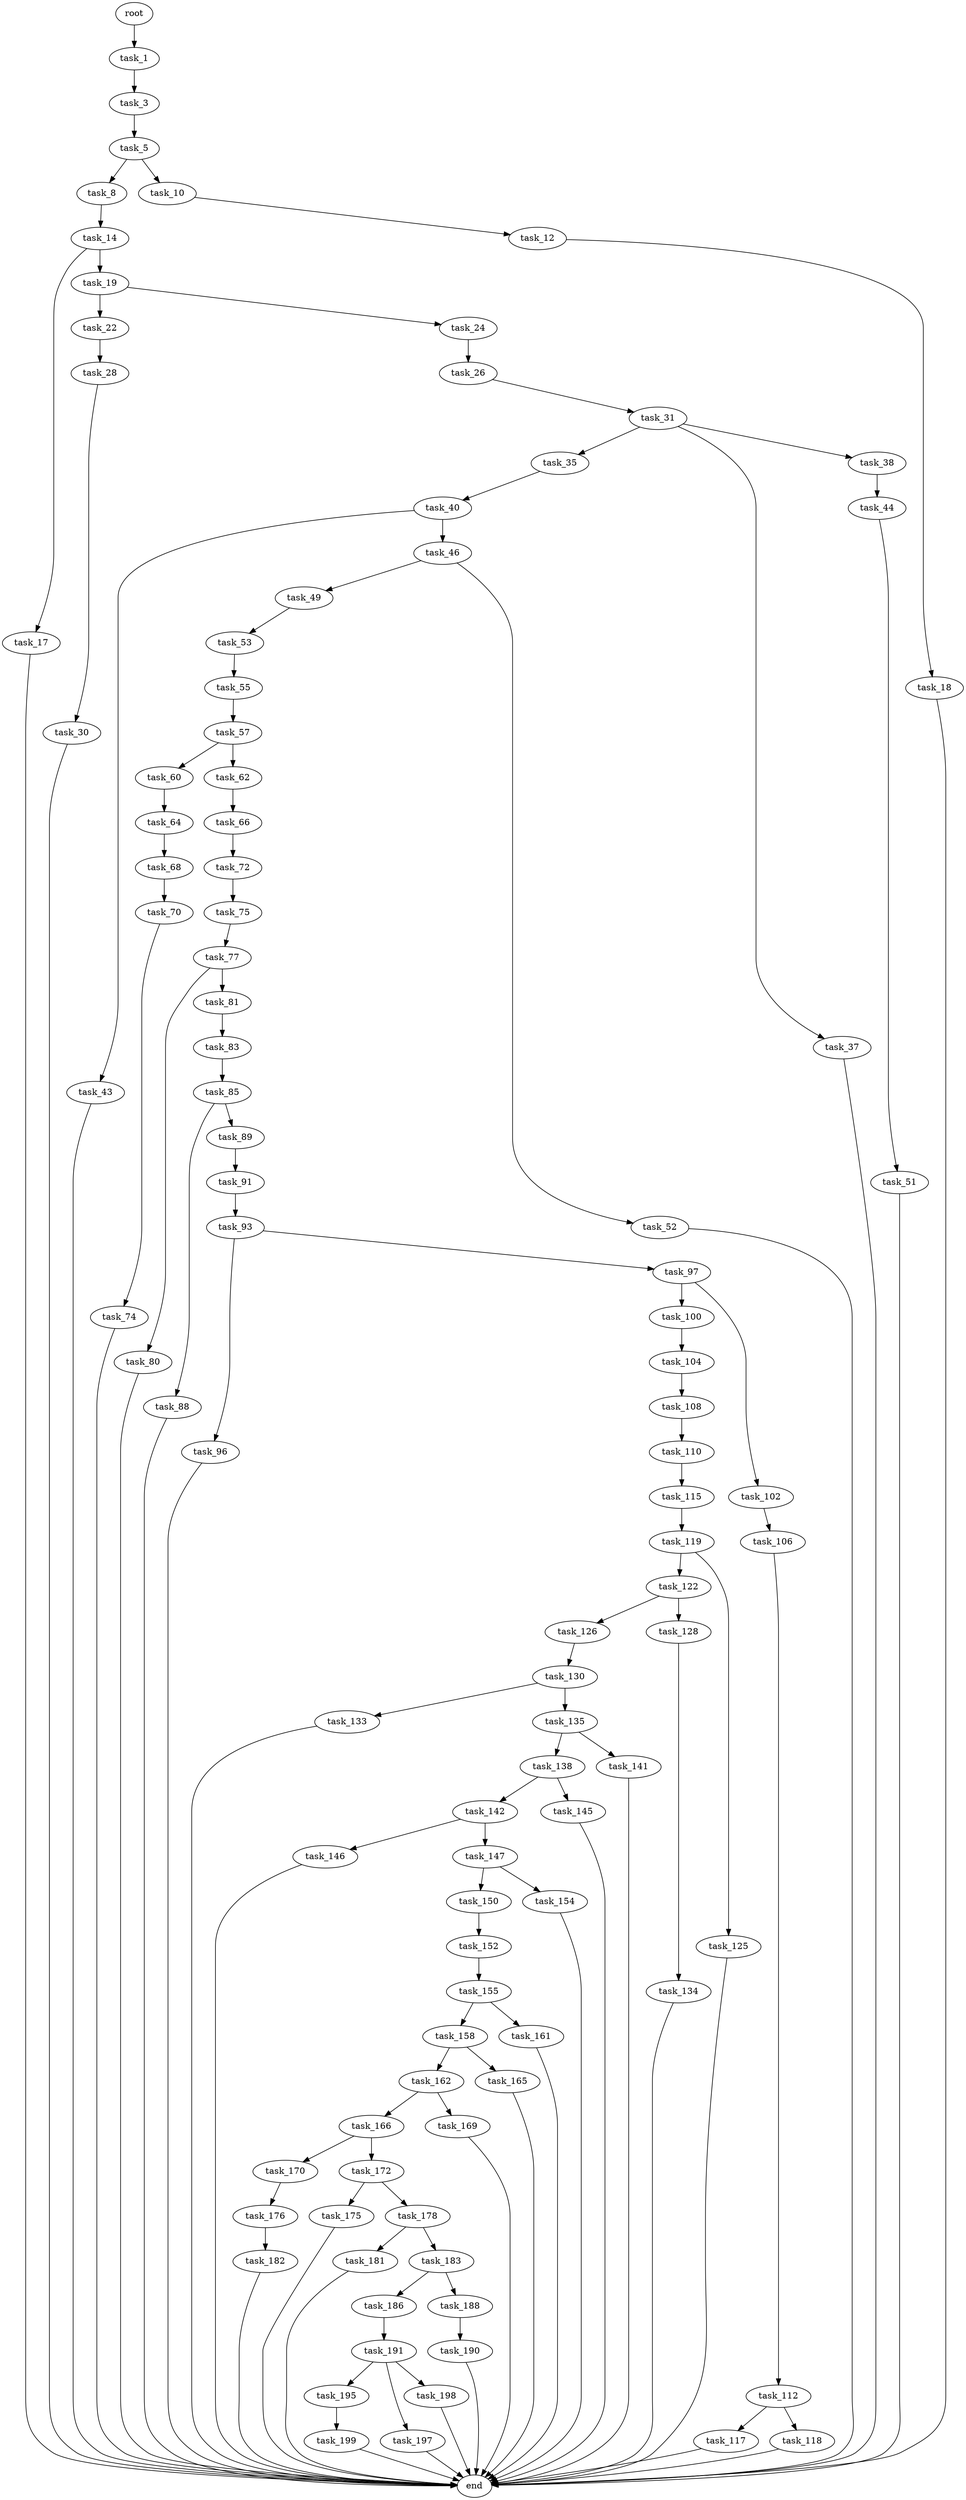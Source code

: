 digraph G {
  root [size="0.000000"];
  task_1 [size="13221224071.000000"];
  task_3 [size="12591861483.000000"];
  task_5 [size="368293445632.000000"];
  task_8 [size="134217728000.000000"];
  task_10 [size="244453112746.000000"];
  task_12 [size="24310092107.000000"];
  task_14 [size="2856056739.000000"];
  task_17 [size="35383690024.000000"];
  task_18 [size="897852504540.000000"];
  task_19 [size="5528820988.000000"];
  task_22 [size="231928233984.000000"];
  task_24 [size="200804881868.000000"];
  task_26 [size="13270840022.000000"];
  task_28 [size="1073741824000.000000"];
  task_30 [size="831317459626.000000"];
  task_31 [size="5711981946.000000"];
  task_35 [size="782757789696.000000"];
  task_37 [size="134217728000.000000"];
  task_38 [size="2100994180.000000"];
  task_40 [size="782757789696.000000"];
  task_43 [size="671035686963.000000"];
  task_44 [size="8564890540.000000"];
  task_46 [size="541392168595.000000"];
  task_49 [size="113652499242.000000"];
  task_51 [size="27027759673.000000"];
  task_52 [size="368293445632.000000"];
  task_53 [size="231928233984.000000"];
  task_55 [size="65304269827.000000"];
  task_57 [size="201927948591.000000"];
  task_60 [size="1154747943927.000000"];
  task_62 [size="151126738609.000000"];
  task_64 [size="21763183948.000000"];
  task_66 [size="10369206737.000000"];
  task_68 [size="23965389639.000000"];
  task_70 [size="231928233984.000000"];
  task_72 [size="161047303931.000000"];
  task_74 [size="123374734723.000000"];
  task_75 [size="7686958532.000000"];
  task_77 [size="30431780030.000000"];
  task_80 [size="68719476736.000000"];
  task_81 [size="184013864339.000000"];
  task_83 [size="68719476736.000000"];
  task_85 [size="231928233984.000000"];
  task_88 [size="31399431590.000000"];
  task_89 [size="231928233984.000000"];
  task_91 [size="43980581833.000000"];
  task_93 [size="134217728000.000000"];
  task_96 [size="368293445632.000000"];
  task_97 [size="4250498941.000000"];
  task_100 [size="40731068476.000000"];
  task_102 [size="1179766711407.000000"];
  task_104 [size="227031288955.000000"];
  task_106 [size="8589934592.000000"];
  task_108 [size="134217728000.000000"];
  task_110 [size="28991029248.000000"];
  task_112 [size="145444403942.000000"];
  task_115 [size="252963674502.000000"];
  task_117 [size="10036318862.000000"];
  task_118 [size="244107637780.000000"];
  task_119 [size="28991029248.000000"];
  task_122 [size="68719476736.000000"];
  task_125 [size="6446965010.000000"];
  task_126 [size="8600653604.000000"];
  task_128 [size="469929599692.000000"];
  task_130 [size="1894817825.000000"];
  task_133 [size="782757789696.000000"];
  task_134 [size="4463507621.000000"];
  task_135 [size="549755813888.000000"];
  task_138 [size="45367886501.000000"];
  task_141 [size="4369068085.000000"];
  task_142 [size="452624848276.000000"];
  task_145 [size="76840330033.000000"];
  task_146 [size="8477937608.000000"];
  task_147 [size="23763750192.000000"];
  task_150 [size="23668975087.000000"];
  task_152 [size="1073741824000.000000"];
  task_154 [size="68719476736.000000"];
  task_155 [size="129513345458.000000"];
  task_158 [size="189523367620.000000"];
  task_161 [size="8589934592.000000"];
  task_162 [size="215598407034.000000"];
  task_165 [size="782757789696.000000"];
  task_166 [size="1073741824000.000000"];
  task_169 [size="21626371112.000000"];
  task_170 [size="119929755034.000000"];
  task_172 [size="134217728000.000000"];
  task_175 [size="231928233984.000000"];
  task_176 [size="133675944674.000000"];
  task_178 [size="782757789696.000000"];
  task_181 [size="119026548130.000000"];
  task_182 [size="7085301474.000000"];
  task_183 [size="372600358323.000000"];
  task_186 [size="135558125564.000000"];
  task_188 [size="11787487609.000000"];
  task_190 [size="32995508367.000000"];
  task_191 [size="782757789696.000000"];
  task_195 [size="8589934592.000000"];
  task_197 [size="1073741824000.000000"];
  task_198 [size="28991029248.000000"];
  task_199 [size="95906995085.000000"];
  end [size="0.000000"];

  root -> task_1 [size="1.000000"];
  task_1 -> task_3 [size="301989888.000000"];
  task_3 -> task_5 [size="209715200.000000"];
  task_5 -> task_8 [size="411041792.000000"];
  task_5 -> task_10 [size="411041792.000000"];
  task_8 -> task_14 [size="209715200.000000"];
  task_10 -> task_12 [size="301989888.000000"];
  task_12 -> task_18 [size="411041792.000000"];
  task_14 -> task_17 [size="134217728.000000"];
  task_14 -> task_19 [size="134217728.000000"];
  task_17 -> end [size="1.000000"];
  task_18 -> end [size="1.000000"];
  task_19 -> task_22 [size="134217728.000000"];
  task_19 -> task_24 [size="134217728.000000"];
  task_22 -> task_28 [size="301989888.000000"];
  task_24 -> task_26 [size="134217728.000000"];
  task_26 -> task_31 [size="679477248.000000"];
  task_28 -> task_30 [size="838860800.000000"];
  task_30 -> end [size="1.000000"];
  task_31 -> task_35 [size="411041792.000000"];
  task_31 -> task_37 [size="411041792.000000"];
  task_31 -> task_38 [size="411041792.000000"];
  task_35 -> task_40 [size="679477248.000000"];
  task_37 -> end [size="1.000000"];
  task_38 -> task_44 [size="33554432.000000"];
  task_40 -> task_43 [size="679477248.000000"];
  task_40 -> task_46 [size="679477248.000000"];
  task_43 -> end [size="1.000000"];
  task_44 -> task_51 [size="536870912.000000"];
  task_46 -> task_49 [size="536870912.000000"];
  task_46 -> task_52 [size="536870912.000000"];
  task_49 -> task_53 [size="301989888.000000"];
  task_51 -> end [size="1.000000"];
  task_52 -> end [size="1.000000"];
  task_53 -> task_55 [size="301989888.000000"];
  task_55 -> task_57 [size="75497472.000000"];
  task_57 -> task_60 [size="134217728.000000"];
  task_57 -> task_62 [size="134217728.000000"];
  task_60 -> task_64 [size="838860800.000000"];
  task_62 -> task_66 [size="301989888.000000"];
  task_64 -> task_68 [size="679477248.000000"];
  task_66 -> task_72 [size="209715200.000000"];
  task_68 -> task_70 [size="411041792.000000"];
  task_70 -> task_74 [size="301989888.000000"];
  task_72 -> task_75 [size="209715200.000000"];
  task_74 -> end [size="1.000000"];
  task_75 -> task_77 [size="536870912.000000"];
  task_77 -> task_80 [size="536870912.000000"];
  task_77 -> task_81 [size="536870912.000000"];
  task_80 -> end [size="1.000000"];
  task_81 -> task_83 [size="301989888.000000"];
  task_83 -> task_85 [size="134217728.000000"];
  task_85 -> task_88 [size="301989888.000000"];
  task_85 -> task_89 [size="301989888.000000"];
  task_88 -> end [size="1.000000"];
  task_89 -> task_91 [size="301989888.000000"];
  task_91 -> task_93 [size="33554432.000000"];
  task_93 -> task_96 [size="209715200.000000"];
  task_93 -> task_97 [size="209715200.000000"];
  task_96 -> end [size="1.000000"];
  task_97 -> task_100 [size="134217728.000000"];
  task_97 -> task_102 [size="134217728.000000"];
  task_100 -> task_104 [size="134217728.000000"];
  task_102 -> task_106 [size="838860800.000000"];
  task_104 -> task_108 [size="679477248.000000"];
  task_106 -> task_112 [size="33554432.000000"];
  task_108 -> task_110 [size="209715200.000000"];
  task_110 -> task_115 [size="75497472.000000"];
  task_112 -> task_117 [size="134217728.000000"];
  task_112 -> task_118 [size="134217728.000000"];
  task_115 -> task_119 [size="209715200.000000"];
  task_117 -> end [size="1.000000"];
  task_118 -> end [size="1.000000"];
  task_119 -> task_122 [size="75497472.000000"];
  task_119 -> task_125 [size="75497472.000000"];
  task_122 -> task_126 [size="134217728.000000"];
  task_122 -> task_128 [size="134217728.000000"];
  task_125 -> end [size="1.000000"];
  task_126 -> task_130 [size="33554432.000000"];
  task_128 -> task_134 [size="411041792.000000"];
  task_130 -> task_133 [size="33554432.000000"];
  task_130 -> task_135 [size="33554432.000000"];
  task_133 -> end [size="1.000000"];
  task_134 -> end [size="1.000000"];
  task_135 -> task_138 [size="536870912.000000"];
  task_135 -> task_141 [size="536870912.000000"];
  task_138 -> task_142 [size="838860800.000000"];
  task_138 -> task_145 [size="838860800.000000"];
  task_141 -> end [size="1.000000"];
  task_142 -> task_146 [size="679477248.000000"];
  task_142 -> task_147 [size="679477248.000000"];
  task_145 -> end [size="1.000000"];
  task_146 -> end [size="1.000000"];
  task_147 -> task_150 [size="411041792.000000"];
  task_147 -> task_154 [size="411041792.000000"];
  task_150 -> task_152 [size="33554432.000000"];
  task_152 -> task_155 [size="838860800.000000"];
  task_154 -> end [size="1.000000"];
  task_155 -> task_158 [size="301989888.000000"];
  task_155 -> task_161 [size="301989888.000000"];
  task_158 -> task_162 [size="134217728.000000"];
  task_158 -> task_165 [size="134217728.000000"];
  task_161 -> end [size="1.000000"];
  task_162 -> task_166 [size="209715200.000000"];
  task_162 -> task_169 [size="209715200.000000"];
  task_165 -> end [size="1.000000"];
  task_166 -> task_170 [size="838860800.000000"];
  task_166 -> task_172 [size="838860800.000000"];
  task_169 -> end [size="1.000000"];
  task_170 -> task_176 [size="536870912.000000"];
  task_172 -> task_175 [size="209715200.000000"];
  task_172 -> task_178 [size="209715200.000000"];
  task_175 -> end [size="1.000000"];
  task_176 -> task_182 [size="411041792.000000"];
  task_178 -> task_181 [size="679477248.000000"];
  task_178 -> task_183 [size="679477248.000000"];
  task_181 -> end [size="1.000000"];
  task_182 -> end [size="1.000000"];
  task_183 -> task_186 [size="838860800.000000"];
  task_183 -> task_188 [size="838860800.000000"];
  task_186 -> task_191 [size="134217728.000000"];
  task_188 -> task_190 [size="536870912.000000"];
  task_190 -> end [size="1.000000"];
  task_191 -> task_195 [size="679477248.000000"];
  task_191 -> task_197 [size="679477248.000000"];
  task_191 -> task_198 [size="679477248.000000"];
  task_195 -> task_199 [size="33554432.000000"];
  task_197 -> end [size="1.000000"];
  task_198 -> end [size="1.000000"];
  task_199 -> end [size="1.000000"];
}
